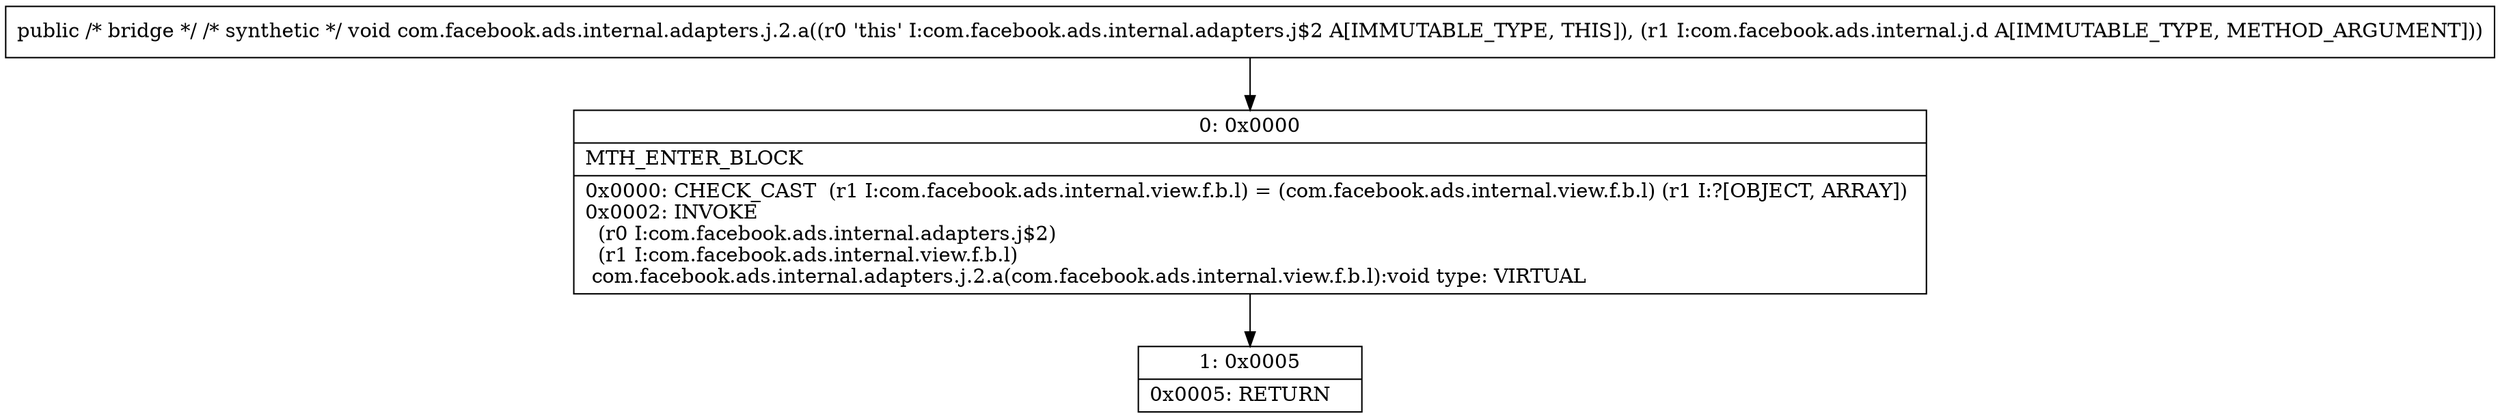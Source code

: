 digraph "CFG forcom.facebook.ads.internal.adapters.j.2.a(Lcom\/facebook\/ads\/internal\/j\/d;)V" {
Node_0 [shape=record,label="{0\:\ 0x0000|MTH_ENTER_BLOCK\l|0x0000: CHECK_CAST  (r1 I:com.facebook.ads.internal.view.f.b.l) = (com.facebook.ads.internal.view.f.b.l) (r1 I:?[OBJECT, ARRAY]) \l0x0002: INVOKE  \l  (r0 I:com.facebook.ads.internal.adapters.j$2)\l  (r1 I:com.facebook.ads.internal.view.f.b.l)\l com.facebook.ads.internal.adapters.j.2.a(com.facebook.ads.internal.view.f.b.l):void type: VIRTUAL \l}"];
Node_1 [shape=record,label="{1\:\ 0x0005|0x0005: RETURN   \l}"];
MethodNode[shape=record,label="{public \/* bridge *\/ \/* synthetic *\/ void com.facebook.ads.internal.adapters.j.2.a((r0 'this' I:com.facebook.ads.internal.adapters.j$2 A[IMMUTABLE_TYPE, THIS]), (r1 I:com.facebook.ads.internal.j.d A[IMMUTABLE_TYPE, METHOD_ARGUMENT])) }"];
MethodNode -> Node_0;
Node_0 -> Node_1;
}

